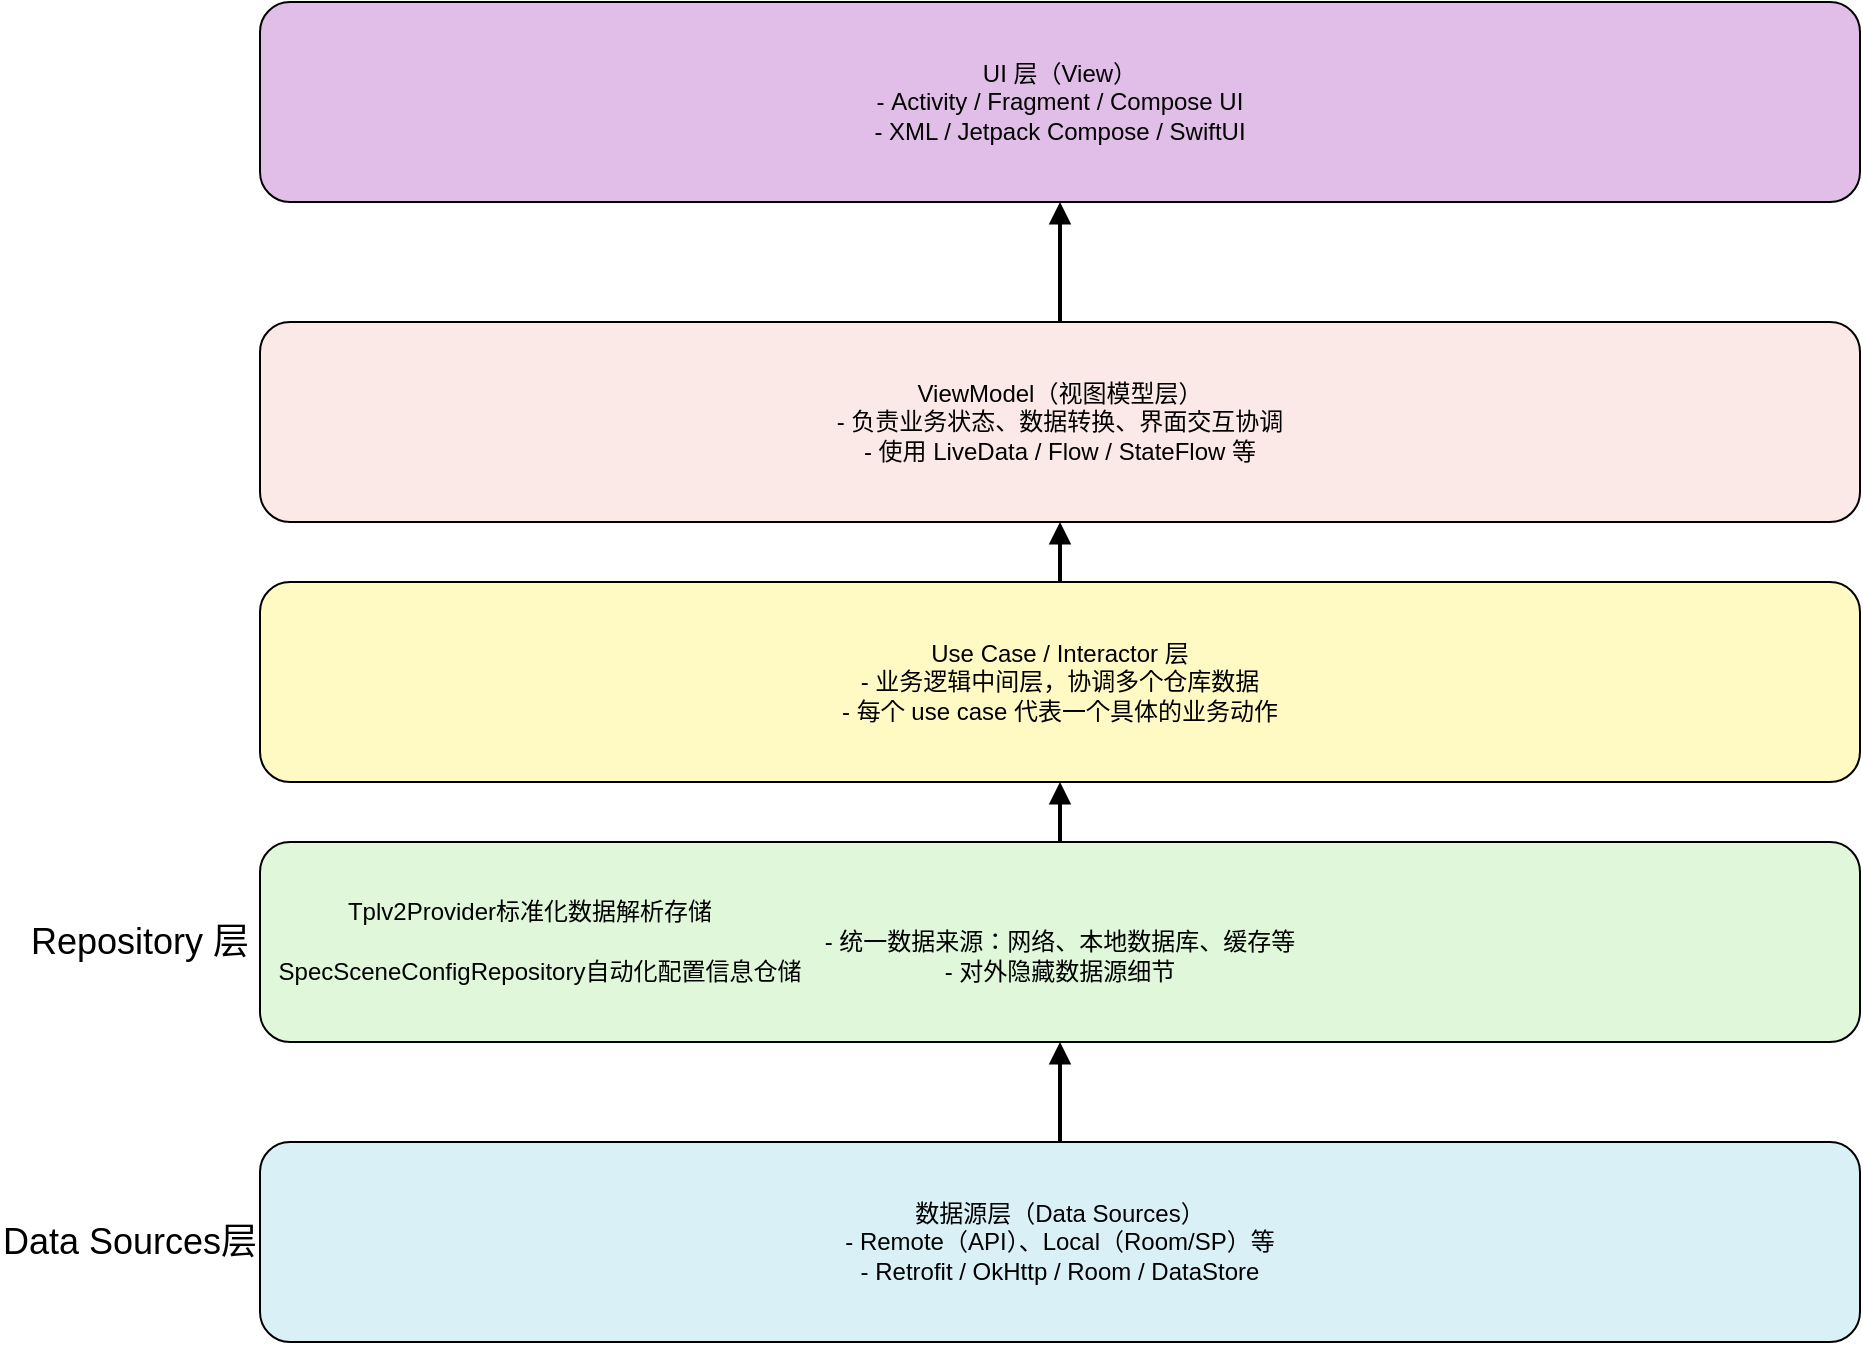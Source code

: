 <mxfile version="28.0.7">
  <diagram name="米家App客户端架构图" id="qhzowJNQwA2y3HI1EWHP">
    <mxGraphModel dx="1426" dy="761" grid="1" gridSize="10" guides="1" tooltips="1" connect="1" arrows="1" fold="1" page="1" pageScale="1" pageWidth="827" pageHeight="1169" math="0" shadow="0">
      <root>
        <mxCell id="0" />
        <mxCell id="1" parent="0" />
        <mxCell id="SkOOyBR_OrGC0wOGbPdk-1" value="数据源层（Data Sources）&#xa;- Remote（API）、Local（Room/SP）等&#xa;- Retrofit / OkHttp / Room / DataStore" style="shape=rectangle;whiteSpace=wrap;rounded=1;fillColor=#DAF0F7;strokeColor=#000000;" vertex="1" parent="1">
          <mxGeometry x="160" y="620" width="800" height="100" as="geometry" />
        </mxCell>
        <mxCell id="SkOOyBR_OrGC0wOGbPdk-2" value="&#xa;- 统一数据来源：网络、本地数据库、缓存等&#xa;- 对外隐藏数据源细节" style="shape=rectangle;whiteSpace=wrap;rounded=1;fillColor=#E0F7DA;strokeColor=#000000;" vertex="1" parent="1">
          <mxGeometry x="160" y="470" width="800" height="100" as="geometry" />
        </mxCell>
        <mxCell id="SkOOyBR_OrGC0wOGbPdk-3" value="Use Case / Interactor 层&#xa;- 业务逻辑中间层，协调多个仓库数据&#xa;- 每个 use case 代表一个具体的业务动作" style="shape=rectangle;whiteSpace=wrap;rounded=1;fillColor=#FFF9C4;strokeColor=#000000;" vertex="1" parent="1">
          <mxGeometry x="160" y="340" width="800" height="100" as="geometry" />
        </mxCell>
        <mxCell id="SkOOyBR_OrGC0wOGbPdk-4" value="ViewModel（视图模型层）&#xa;- 负责业务状态、数据转换、界面交互协调&#xa;- 使用 LiveData / Flow / StateFlow 等" style="shape=rectangle;whiteSpace=wrap;rounded=1;fillColor=#FBE9E7;strokeColor=#000000;" vertex="1" parent="1">
          <mxGeometry x="160" y="210" width="800" height="100" as="geometry" />
        </mxCell>
        <mxCell id="SkOOyBR_OrGC0wOGbPdk-5" value="UI 层（View）&#xa;- Activity / Fragment / Compose UI&#xa;- XML / Jetpack Compose / SwiftUI" style="shape=rectangle;whiteSpace=wrap;rounded=1;fillColor=#E1BEE7;strokeColor=#000000;" vertex="1" parent="1">
          <mxGeometry x="160" y="50" width="800" height="100" as="geometry" />
        </mxCell>
        <mxCell id="SkOOyBR_OrGC0wOGbPdk-6" style="endArrow=block;strokeWidth=2;" edge="1" parent="1" source="SkOOyBR_OrGC0wOGbPdk-1" target="SkOOyBR_OrGC0wOGbPdk-2">
          <mxGeometry relative="1" as="geometry" />
        </mxCell>
        <mxCell id="SkOOyBR_OrGC0wOGbPdk-7" style="endArrow=block;strokeWidth=2;" edge="1" parent="1" source="SkOOyBR_OrGC0wOGbPdk-2" target="SkOOyBR_OrGC0wOGbPdk-3">
          <mxGeometry relative="1" as="geometry" />
        </mxCell>
        <mxCell id="SkOOyBR_OrGC0wOGbPdk-8" style="endArrow=block;strokeWidth=2;" edge="1" parent="1" source="SkOOyBR_OrGC0wOGbPdk-3" target="SkOOyBR_OrGC0wOGbPdk-4">
          <mxGeometry relative="1" as="geometry" />
        </mxCell>
        <mxCell id="SkOOyBR_OrGC0wOGbPdk-9" style="endArrow=block;strokeWidth=2;" edge="1" parent="1" source="SkOOyBR_OrGC0wOGbPdk-4" target="SkOOyBR_OrGC0wOGbPdk-5">
          <mxGeometry relative="1" as="geometry" />
        </mxCell>
        <mxCell id="SkOOyBR_OrGC0wOGbPdk-10" value="&lt;font style=&quot;font-size: 18px;&quot;&gt;Data Sources层&lt;/font&gt;" style="text;html=1;align=center;verticalAlign=middle;whiteSpace=wrap;rounded=0;" vertex="1" parent="1">
          <mxGeometry x="30" y="655" width="130" height="30" as="geometry" />
        </mxCell>
        <mxCell id="SkOOyBR_OrGC0wOGbPdk-11" value="&lt;font style=&quot;font-size: 18px;&quot;&gt;Repository 层&lt;/font&gt;" style="text;html=1;align=center;verticalAlign=middle;whiteSpace=wrap;rounded=0;" vertex="1" parent="1">
          <mxGeometry x="40" y="505" width="120" height="30" as="geometry" />
        </mxCell>
        <mxCell id="SkOOyBR_OrGC0wOGbPdk-13" value="&lt;div&gt;&lt;span style=&quot;white-space: pre;&quot; class=&quot;text-only&quot;&gt;Tplv2Provider&lt;/span&gt;&lt;span style=&quot;white-space: pre;&quot; class=&quot;text-only text-with-abbreviation text-with-abbreviation-bottomline windows-bottomline&quot;&gt;标准化&lt;/span&gt;&lt;span style=&quot;white-space: pre;&quot; class=&quot;text-only&quot;&gt;数据解析存储&lt;/span&gt;&lt;/div&gt;" style="text;html=1;align=center;verticalAlign=middle;whiteSpace=wrap;rounded=0;" vertex="1" parent="1">
          <mxGeometry x="180" y="490" width="230" height="30" as="geometry" />
        </mxCell>
        <mxCell id="SkOOyBR_OrGC0wOGbPdk-15" value="&lt;div style=&quot;white-space: pre;&quot;&gt;SpecSceneConfigRepository自动化配置信息仓储&lt;/div&gt;" style="text;html=1;align=center;verticalAlign=middle;whiteSpace=wrap;rounded=0;" vertex="1" parent="1">
          <mxGeometry x="270" y="520" width="60" height="30" as="geometry" />
        </mxCell>
      </root>
    </mxGraphModel>
  </diagram>
</mxfile>
